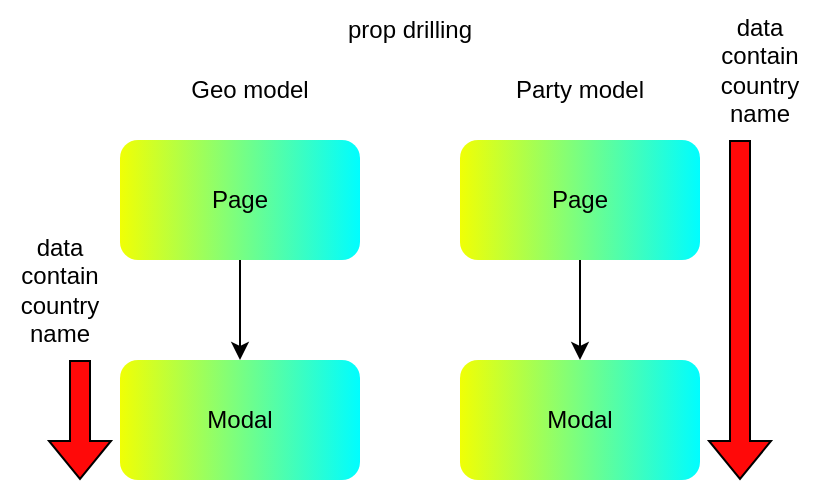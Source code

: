 <mxfile version="26.0.16">
  <diagram name="Page-1" id="DvCuOO0pds-YwiVQeU1o">
    <mxGraphModel dx="1050" dy="621" grid="1" gridSize="10" guides="1" tooltips="1" connect="1" arrows="1" fold="1" page="1" pageScale="1" pageWidth="850" pageHeight="1100" math="0" shadow="0">
      <root>
        <mxCell id="0" />
        <mxCell id="1" parent="0" />
        <mxCell id="b_JspdTuxYMvNqfAGih_-1" value="Geo model" style="text;html=1;align=center;verticalAlign=middle;whiteSpace=wrap;rounded=0;" vertex="1" parent="1">
          <mxGeometry x="190" y="130" width="70" height="30" as="geometry" />
        </mxCell>
        <mxCell id="b_JspdTuxYMvNqfAGih_-2" value="Party model" style="text;html=1;align=center;verticalAlign=middle;whiteSpace=wrap;rounded=0;" vertex="1" parent="1">
          <mxGeometry x="350" y="130" width="80" height="30" as="geometry" />
        </mxCell>
        <mxCell id="b_JspdTuxYMvNqfAGih_-8" value="" style="edgeStyle=orthogonalEdgeStyle;rounded=0;orthogonalLoop=1;jettySize=auto;html=1;fontFamily=Helvetica;fontSize=12;fontColor=default;" edge="1" parent="1" source="b_JspdTuxYMvNqfAGih_-3" target="b_JspdTuxYMvNqfAGih_-4">
          <mxGeometry relative="1" as="geometry" />
        </mxCell>
        <mxCell id="b_JspdTuxYMvNqfAGih_-3" value="Page" style="rounded=1;whiteSpace=wrap;html=1;strokeColor=none;fillColor=#F0FF05;gradientColor=#00FDFF;gradientDirection=east;" vertex="1" parent="1">
          <mxGeometry x="160" y="170" width="120" height="60" as="geometry" />
        </mxCell>
        <mxCell id="b_JspdTuxYMvNqfAGih_-4" value="Modal" style="rounded=1;whiteSpace=wrap;html=1;align=center;verticalAlign=middle;fontFamily=Helvetica;fontSize=12;fontColor=default;fillColor=#F0FF05;gradientColor=#00FDFF;gradientDirection=east;strokeColor=none;" vertex="1" parent="1">
          <mxGeometry x="160" y="280" width="120" height="60" as="geometry" />
        </mxCell>
        <mxCell id="b_JspdTuxYMvNqfAGih_-9" value="" style="edgeStyle=orthogonalEdgeStyle;rounded=0;orthogonalLoop=1;jettySize=auto;html=1;fontFamily=Helvetica;fontSize=12;fontColor=default;" edge="1" parent="1" source="b_JspdTuxYMvNqfAGih_-6" target="b_JspdTuxYMvNqfAGih_-7">
          <mxGeometry relative="1" as="geometry" />
        </mxCell>
        <mxCell id="b_JspdTuxYMvNqfAGih_-6" value="Page" style="rounded=1;whiteSpace=wrap;html=1;strokeColor=none;fillColor=#F0FF05;gradientColor=#00FDFF;gradientDirection=east;" vertex="1" parent="1">
          <mxGeometry x="330" y="170" width="120" height="60" as="geometry" />
        </mxCell>
        <mxCell id="b_JspdTuxYMvNqfAGih_-7" value="Modal" style="rounded=1;whiteSpace=wrap;html=1;align=center;verticalAlign=middle;fontFamily=Helvetica;fontSize=12;fontColor=default;fillColor=#F0FF05;gradientColor=#00FDFF;gradientDirection=east;strokeColor=none;" vertex="1" parent="1">
          <mxGeometry x="330" y="280" width="120" height="60" as="geometry" />
        </mxCell>
        <mxCell id="b_JspdTuxYMvNqfAGih_-10" value="prop drilling" style="text;html=1;align=center;verticalAlign=middle;whiteSpace=wrap;rounded=0;fontFamily=Helvetica;fontSize=12;fontColor=default;" vertex="1" parent="1">
          <mxGeometry x="270" y="100" width="70" height="30" as="geometry" />
        </mxCell>
        <mxCell id="b_JspdTuxYMvNqfAGih_-11" value="" style="shape=flexArrow;endArrow=classic;html=1;rounded=0;fontFamily=Helvetica;fontSize=12;fontColor=default;strokeColor=default;align=center;verticalAlign=middle;labelBackgroundColor=default;fillColor=#FF0909;" edge="1" parent="1">
          <mxGeometry width="50" height="50" relative="1" as="geometry">
            <mxPoint x="140" y="280" as="sourcePoint" />
            <mxPoint x="140" y="340" as="targetPoint" />
          </mxGeometry>
        </mxCell>
        <mxCell id="b_JspdTuxYMvNqfAGih_-12" value="" style="shape=flexArrow;endArrow=classic;html=1;rounded=0;fontFamily=Helvetica;fontSize=12;fontColor=default;fillColor=#FF0909;" edge="1" parent="1">
          <mxGeometry width="50" height="50" relative="1" as="geometry">
            <mxPoint x="470" y="170" as="sourcePoint" />
            <mxPoint x="470" y="340" as="targetPoint" />
          </mxGeometry>
        </mxCell>
        <mxCell id="b_JspdTuxYMvNqfAGih_-14" value="data contain country name" style="text;html=1;align=center;verticalAlign=middle;whiteSpace=wrap;rounded=0;fontFamily=Helvetica;fontSize=12;fontColor=default;" vertex="1" parent="1">
          <mxGeometry x="450" y="120" width="60" height="30" as="geometry" />
        </mxCell>
        <mxCell id="b_JspdTuxYMvNqfAGih_-15" value="data contain country name" style="text;html=1;align=center;verticalAlign=middle;whiteSpace=wrap;rounded=0;fontFamily=Helvetica;fontSize=12;fontColor=default;" vertex="1" parent="1">
          <mxGeometry x="100" y="230" width="60" height="30" as="geometry" />
        </mxCell>
      </root>
    </mxGraphModel>
  </diagram>
</mxfile>
